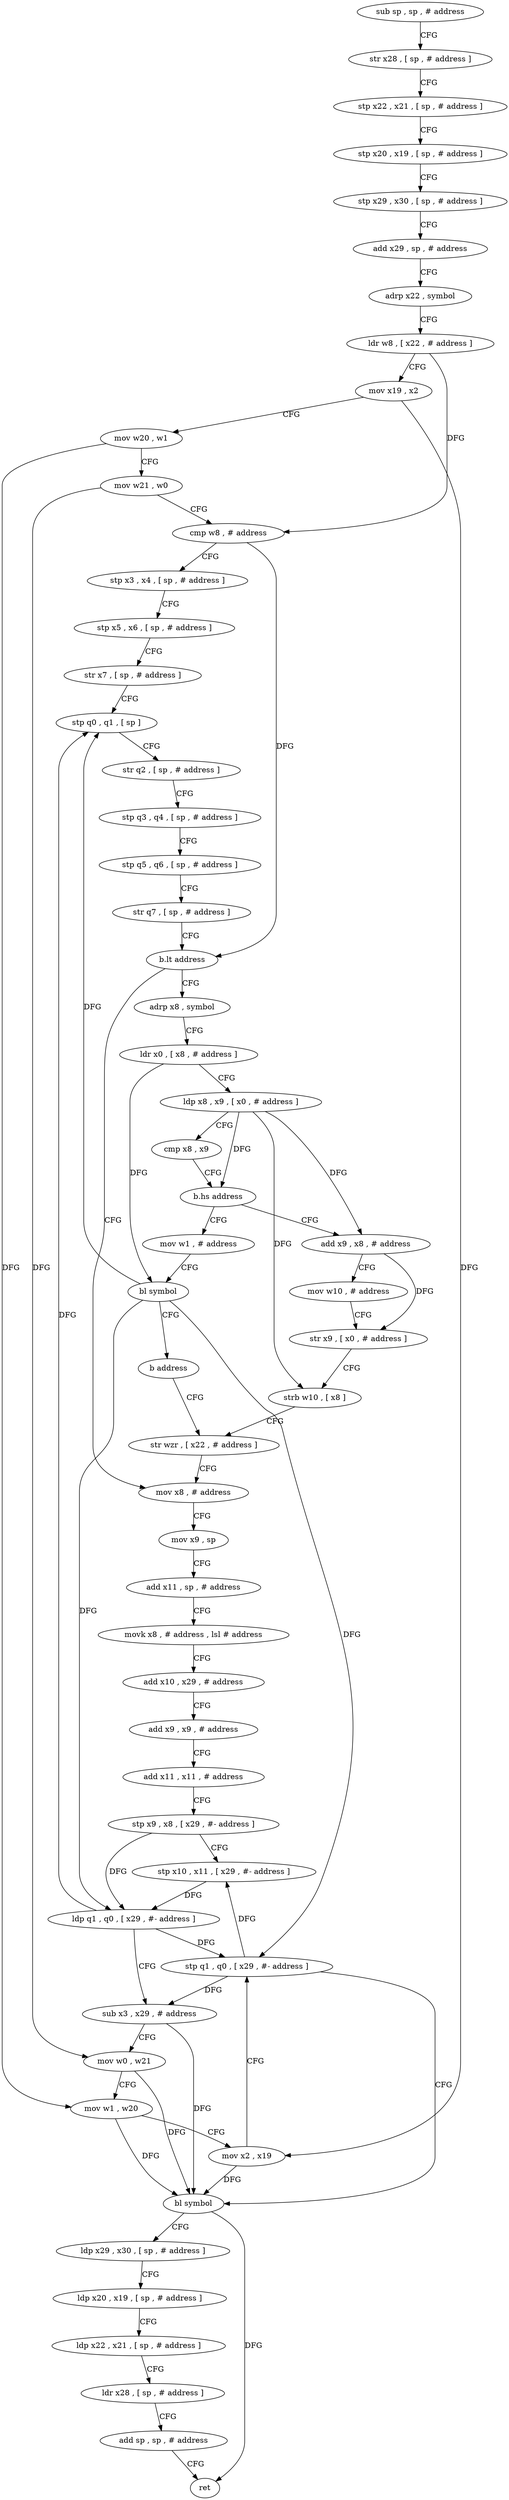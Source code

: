 digraph "func" {
"4211744" [label = "sub sp , sp , # address" ]
"4211748" [label = "str x28 , [ sp , # address ]" ]
"4211752" [label = "stp x22 , x21 , [ sp , # address ]" ]
"4211756" [label = "stp x20 , x19 , [ sp , # address ]" ]
"4211760" [label = "stp x29 , x30 , [ sp , # address ]" ]
"4211764" [label = "add x29 , sp , # address" ]
"4211768" [label = "adrp x22 , symbol" ]
"4211772" [label = "ldr w8 , [ x22 , # address ]" ]
"4211776" [label = "mov x19 , x2" ]
"4211780" [label = "mov w20 , w1" ]
"4211784" [label = "mov w21 , w0" ]
"4211788" [label = "cmp w8 , # address" ]
"4211792" [label = "stp x3 , x4 , [ sp , # address ]" ]
"4211796" [label = "stp x5 , x6 , [ sp , # address ]" ]
"4211800" [label = "str x7 , [ sp , # address ]" ]
"4211804" [label = "stp q0 , q1 , [ sp ]" ]
"4211808" [label = "str q2 , [ sp , # address ]" ]
"4211812" [label = "stp q3 , q4 , [ sp , # address ]" ]
"4211816" [label = "stp q5 , q6 , [ sp , # address ]" ]
"4211820" [label = "str q7 , [ sp , # address ]" ]
"4211824" [label = "b.lt address" ]
"4211868" [label = "mov x8 , # address" ]
"4211828" [label = "adrp x8 , symbol" ]
"4211872" [label = "mov x9 , sp" ]
"4211876" [label = "add x11 , sp , # address" ]
"4211880" [label = "movk x8 , # address , lsl # address" ]
"4211884" [label = "add x10 , x29 , # address" ]
"4211888" [label = "add x9 , x9 , # address" ]
"4211892" [label = "add x11 , x11 , # address" ]
"4211896" [label = "stp x9 , x8 , [ x29 , #- address ]" ]
"4211900" [label = "stp x10 , x11 , [ x29 , #- address ]" ]
"4211904" [label = "ldp q1 , q0 , [ x29 , #- address ]" ]
"4211908" [label = "sub x3 , x29 , # address" ]
"4211912" [label = "mov w0 , w21" ]
"4211916" [label = "mov w1 , w20" ]
"4211920" [label = "mov x2 , x19" ]
"4211924" [label = "stp q1 , q0 , [ x29 , #- address ]" ]
"4211928" [label = "bl symbol" ]
"4211932" [label = "ldp x29 , x30 , [ sp , # address ]" ]
"4211936" [label = "ldp x20 , x19 , [ sp , # address ]" ]
"4211940" [label = "ldp x22 , x21 , [ sp , # address ]" ]
"4211944" [label = "ldr x28 , [ sp , # address ]" ]
"4211948" [label = "add sp , sp , # address" ]
"4211952" [label = "ret" ]
"4211832" [label = "ldr x0 , [ x8 , # address ]" ]
"4211836" [label = "ldp x8 , x9 , [ x0 , # address ]" ]
"4211840" [label = "cmp x8 , x9" ]
"4211844" [label = "b.hs address" ]
"4211956" [label = "mov w1 , # address" ]
"4211848" [label = "add x9 , x8 , # address" ]
"4211960" [label = "bl symbol" ]
"4211964" [label = "b address" ]
"4211864" [label = "str wzr , [ x22 , # address ]" ]
"4211852" [label = "mov w10 , # address" ]
"4211856" [label = "str x9 , [ x0 , # address ]" ]
"4211860" [label = "strb w10 , [ x8 ]" ]
"4211744" -> "4211748" [ label = "CFG" ]
"4211748" -> "4211752" [ label = "CFG" ]
"4211752" -> "4211756" [ label = "CFG" ]
"4211756" -> "4211760" [ label = "CFG" ]
"4211760" -> "4211764" [ label = "CFG" ]
"4211764" -> "4211768" [ label = "CFG" ]
"4211768" -> "4211772" [ label = "CFG" ]
"4211772" -> "4211776" [ label = "CFG" ]
"4211772" -> "4211788" [ label = "DFG" ]
"4211776" -> "4211780" [ label = "CFG" ]
"4211776" -> "4211920" [ label = "DFG" ]
"4211780" -> "4211784" [ label = "CFG" ]
"4211780" -> "4211916" [ label = "DFG" ]
"4211784" -> "4211788" [ label = "CFG" ]
"4211784" -> "4211912" [ label = "DFG" ]
"4211788" -> "4211792" [ label = "CFG" ]
"4211788" -> "4211824" [ label = "DFG" ]
"4211792" -> "4211796" [ label = "CFG" ]
"4211796" -> "4211800" [ label = "CFG" ]
"4211800" -> "4211804" [ label = "CFG" ]
"4211804" -> "4211808" [ label = "CFG" ]
"4211808" -> "4211812" [ label = "CFG" ]
"4211812" -> "4211816" [ label = "CFG" ]
"4211816" -> "4211820" [ label = "CFG" ]
"4211820" -> "4211824" [ label = "CFG" ]
"4211824" -> "4211868" [ label = "CFG" ]
"4211824" -> "4211828" [ label = "CFG" ]
"4211868" -> "4211872" [ label = "CFG" ]
"4211828" -> "4211832" [ label = "CFG" ]
"4211872" -> "4211876" [ label = "CFG" ]
"4211876" -> "4211880" [ label = "CFG" ]
"4211880" -> "4211884" [ label = "CFG" ]
"4211884" -> "4211888" [ label = "CFG" ]
"4211888" -> "4211892" [ label = "CFG" ]
"4211892" -> "4211896" [ label = "CFG" ]
"4211896" -> "4211900" [ label = "CFG" ]
"4211896" -> "4211904" [ label = "DFG" ]
"4211900" -> "4211904" [ label = "DFG" ]
"4211904" -> "4211908" [ label = "CFG" ]
"4211904" -> "4211804" [ label = "DFG" ]
"4211904" -> "4211924" [ label = "DFG" ]
"4211908" -> "4211912" [ label = "CFG" ]
"4211908" -> "4211928" [ label = "DFG" ]
"4211912" -> "4211916" [ label = "CFG" ]
"4211912" -> "4211928" [ label = "DFG" ]
"4211916" -> "4211920" [ label = "CFG" ]
"4211916" -> "4211928" [ label = "DFG" ]
"4211920" -> "4211924" [ label = "CFG" ]
"4211920" -> "4211928" [ label = "DFG" ]
"4211924" -> "4211928" [ label = "CFG" ]
"4211924" -> "4211900" [ label = "DFG" ]
"4211924" -> "4211908" [ label = "DFG" ]
"4211928" -> "4211932" [ label = "CFG" ]
"4211928" -> "4211952" [ label = "DFG" ]
"4211932" -> "4211936" [ label = "CFG" ]
"4211936" -> "4211940" [ label = "CFG" ]
"4211940" -> "4211944" [ label = "CFG" ]
"4211944" -> "4211948" [ label = "CFG" ]
"4211948" -> "4211952" [ label = "CFG" ]
"4211832" -> "4211836" [ label = "CFG" ]
"4211832" -> "4211960" [ label = "DFG" ]
"4211836" -> "4211840" [ label = "CFG" ]
"4211836" -> "4211844" [ label = "DFG" ]
"4211836" -> "4211848" [ label = "DFG" ]
"4211836" -> "4211860" [ label = "DFG" ]
"4211840" -> "4211844" [ label = "CFG" ]
"4211844" -> "4211956" [ label = "CFG" ]
"4211844" -> "4211848" [ label = "CFG" ]
"4211956" -> "4211960" [ label = "CFG" ]
"4211848" -> "4211852" [ label = "CFG" ]
"4211848" -> "4211856" [ label = "DFG" ]
"4211960" -> "4211964" [ label = "CFG" ]
"4211960" -> "4211804" [ label = "DFG" ]
"4211960" -> "4211924" [ label = "DFG" ]
"4211960" -> "4211904" [ label = "DFG" ]
"4211964" -> "4211864" [ label = "CFG" ]
"4211864" -> "4211868" [ label = "CFG" ]
"4211852" -> "4211856" [ label = "CFG" ]
"4211856" -> "4211860" [ label = "CFG" ]
"4211860" -> "4211864" [ label = "CFG" ]
}
